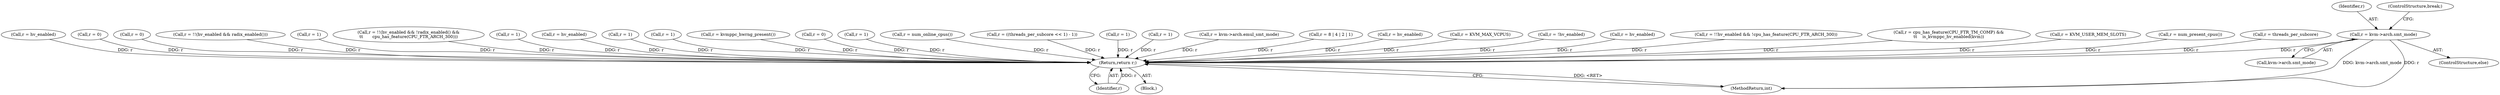 digraph "0_linux_ac64115a66c18c01745bbd3c47a36b124e5fd8c0@pointer" {
"1000197" [label="(Call,r = kvm->arch.smt_mode)"];
"1000351" [label="(Return,return r;)"];
"1000281" [label="(Call,r = hv_enabled)"];
"1000175" [label="(Call,r = 0)"];
"1000249" [label="(Call,r = 0)"];
"1000259" [label="(Call,r = !!(hv_enabled && radix_enabled()))"];
"1000154" [label="(Call,r = 1)"];
"1000268" [label="(Call,r = !!(hv_enabled && !radix_enabled() &&\n\t\t       cpu_has_feature(CPU_FTR_ARCH_300)))"];
"1000140" [label="(Call,r = 1)"];
"1000353" [label="(MethodReturn,int)"];
"1000110" [label="(Block,)"];
"1000170" [label="(Call,r = hv_enabled)"];
"1000312" [label="(Call,r = 1)"];
"1000317" [label="(Call,r = 1)"];
"1000254" [label="(Call,r = kvmppc_hwrng_present())"];
"1000351" [label="(Return,return r;)"];
"1000347" [label="(Call,r = 0)"];
"1000165" [label="(Call,r = 1)"];
"1000198" [label="(Identifier,r)"];
"1000297" [label="(Call,r = num_online_cpus())"];
"1000230" [label="(Call,r = ((threads_per_subcore << 1) - 1))"];
"1000197" [label="(Call,r = kvm->arch.smt_mode)"];
"1000211" [label="(Call,r = 1)"];
"1000220" [label="(Call,r = 1)"];
"1000189" [label="(Call,r = kvm->arch.emul_smt_mode)"];
"1000238" [label="(Call,r = 8 | 4 | 2 | 1)"];
"1000196" [label="(ControlStructure,else)"];
"1000199" [label="(Call,kvm->arch.smt_mode)"];
"1000333" [label="(Call,r = hv_enabled)"];
"1000307" [label="(Call,r = KVM_MAX_VCPUS)"];
"1000148" [label="(Call,r = !hv_enabled)"];
"1000286" [label="(Call,r = hv_enabled)"];
"1000322" [label="(Call,r = !!hv_enabled && !cpu_has_feature(CPU_FTR_ARCH_300))"];
"1000352" [label="(Identifier,r)"];
"1000338" [label="(Call,r = cpu_has_feature(CPU_FTR_TM_COMP) &&\n\t\t    is_kvmppc_hv_enabled(kvm))"];
"1000302" [label="(Call,r = KVM_USER_MEM_SLOTS)"];
"1000218" [label="(ControlStructure,break;)"];
"1000293" [label="(Call,r = num_present_cpus())"];
"1000215" [label="(Call,r = threads_per_subcore)"];
"1000197" -> "1000196"  [label="AST: "];
"1000197" -> "1000199"  [label="CFG: "];
"1000198" -> "1000197"  [label="AST: "];
"1000199" -> "1000197"  [label="AST: "];
"1000218" -> "1000197"  [label="CFG: "];
"1000197" -> "1000353"  [label="DDG: kvm->arch.smt_mode"];
"1000197" -> "1000353"  [label="DDG: r"];
"1000197" -> "1000351"  [label="DDG: r"];
"1000351" -> "1000110"  [label="AST: "];
"1000351" -> "1000352"  [label="CFG: "];
"1000352" -> "1000351"  [label="AST: "];
"1000353" -> "1000351"  [label="CFG: "];
"1000351" -> "1000353"  [label="DDG: <RET>"];
"1000352" -> "1000351"  [label="DDG: r"];
"1000220" -> "1000351"  [label="DDG: r"];
"1000281" -> "1000351"  [label="DDG: r"];
"1000312" -> "1000351"  [label="DDG: r"];
"1000140" -> "1000351"  [label="DDG: r"];
"1000230" -> "1000351"  [label="DDG: r"];
"1000211" -> "1000351"  [label="DDG: r"];
"1000170" -> "1000351"  [label="DDG: r"];
"1000322" -> "1000351"  [label="DDG: r"];
"1000249" -> "1000351"  [label="DDG: r"];
"1000307" -> "1000351"  [label="DDG: r"];
"1000333" -> "1000351"  [label="DDG: r"];
"1000259" -> "1000351"  [label="DDG: r"];
"1000338" -> "1000351"  [label="DDG: r"];
"1000297" -> "1000351"  [label="DDG: r"];
"1000293" -> "1000351"  [label="DDG: r"];
"1000238" -> "1000351"  [label="DDG: r"];
"1000189" -> "1000351"  [label="DDG: r"];
"1000317" -> "1000351"  [label="DDG: r"];
"1000215" -> "1000351"  [label="DDG: r"];
"1000286" -> "1000351"  [label="DDG: r"];
"1000254" -> "1000351"  [label="DDG: r"];
"1000302" -> "1000351"  [label="DDG: r"];
"1000268" -> "1000351"  [label="DDG: r"];
"1000165" -> "1000351"  [label="DDG: r"];
"1000154" -> "1000351"  [label="DDG: r"];
"1000347" -> "1000351"  [label="DDG: r"];
"1000148" -> "1000351"  [label="DDG: r"];
"1000175" -> "1000351"  [label="DDG: r"];
}
